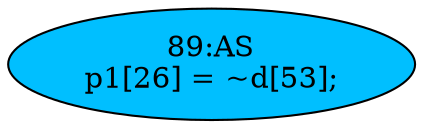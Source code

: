 strict digraph "" {
	node [label="\N"];
	"89:AS"	 [ast="<pyverilog.vparser.ast.Assign object at 0x7fee2312af50>",
		def_var="['p1']",
		fillcolor=deepskyblue,
		label="89:AS
p1[26] = ~d[53];",
		statements="[]",
		style=filled,
		typ=Assign,
		use_var="['d']"];
}
